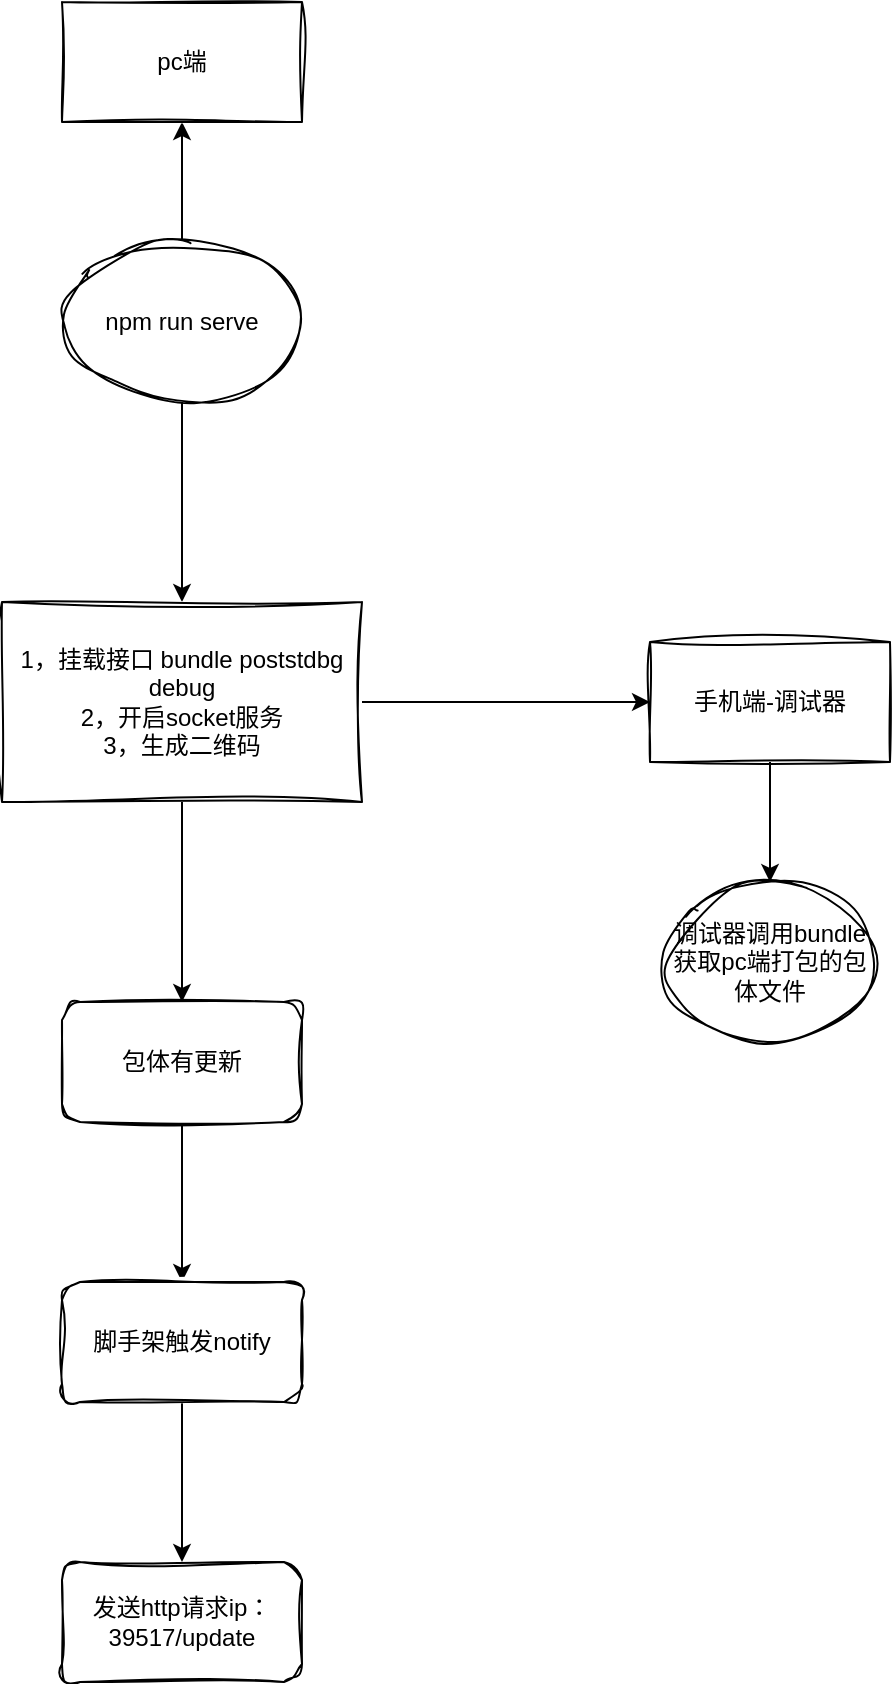 <mxfile version="21.6.3" type="github">
  <diagram name="第 1 页" id="g1MfpLvZXn7BIR15hjBB">
    <mxGraphModel dx="954" dy="647" grid="1" gridSize="10" guides="1" tooltips="1" connect="1" arrows="1" fold="1" page="1" pageScale="1" pageWidth="827" pageHeight="1169" math="0" shadow="0">
      <root>
        <mxCell id="0" />
        <mxCell id="1" parent="0" />
        <mxCell id="HOH3NiYl3CkEIhW1uyF1-2" value="" style="edgeStyle=orthogonalEdgeStyle;rounded=0;orthogonalLoop=1;jettySize=auto;html=1;" edge="1" parent="1" source="6NXTPWFflMgCVVTiuHxa-15" target="HOH3NiYl3CkEIhW1uyF1-1">
          <mxGeometry relative="1" as="geometry" />
        </mxCell>
        <mxCell id="HOH3NiYl3CkEIhW1uyF1-4" value="" style="edgeStyle=orthogonalEdgeStyle;rounded=0;orthogonalLoop=1;jettySize=auto;html=1;" edge="1" parent="1" source="6NXTPWFflMgCVVTiuHxa-15" target="HOH3NiYl3CkEIhW1uyF1-3">
          <mxGeometry relative="1" as="geometry" />
        </mxCell>
        <mxCell id="6NXTPWFflMgCVVTiuHxa-15" value="npm run serve" style="ellipse;whiteSpace=wrap;html=1;sketch=1;curveFitting=1;jiggle=2;" parent="1" vertex="1">
          <mxGeometry x="120" y="150" width="120" height="80" as="geometry" />
        </mxCell>
        <mxCell id="HOH3NiYl3CkEIhW1uyF1-10" value="" style="edgeStyle=orthogonalEdgeStyle;rounded=0;orthogonalLoop=1;jettySize=auto;html=1;" edge="1" parent="1" source="HOH3NiYl3CkEIhW1uyF1-1" target="HOH3NiYl3CkEIhW1uyF1-9">
          <mxGeometry relative="1" as="geometry" />
        </mxCell>
        <mxCell id="HOH3NiYl3CkEIhW1uyF1-1" value="1，挂载接口 bundle poststdbg debug&lt;br style=&quot;border-color: var(--border-color);&quot;&gt;2，开启socket服务&lt;br style=&quot;border-color: var(--border-color);&quot;&gt;3，生成二维码" style="whiteSpace=wrap;html=1;sketch=1;curveFitting=1;jiggle=2;" vertex="1" parent="1">
          <mxGeometry x="90" y="330" width="180" height="100" as="geometry" />
        </mxCell>
        <mxCell id="HOH3NiYl3CkEIhW1uyF1-3" value="pc端" style="whiteSpace=wrap;html=1;sketch=1;curveFitting=1;jiggle=2;" vertex="1" parent="1">
          <mxGeometry x="120" y="30" width="120" height="60" as="geometry" />
        </mxCell>
        <mxCell id="HOH3NiYl3CkEIhW1uyF1-7" value="" style="edgeStyle=orthogonalEdgeStyle;rounded=0;orthogonalLoop=1;jettySize=auto;html=1;" edge="1" parent="1" source="HOH3NiYl3CkEIhW1uyF1-5" target="HOH3NiYl3CkEIhW1uyF1-6">
          <mxGeometry relative="1" as="geometry" />
        </mxCell>
        <mxCell id="HOH3NiYl3CkEIhW1uyF1-5" value="手机端-调试器" style="whiteSpace=wrap;html=1;sketch=1;curveFitting=1;jiggle=2;" vertex="1" parent="1">
          <mxGeometry x="414" y="350" width="120" height="60" as="geometry" />
        </mxCell>
        <mxCell id="HOH3NiYl3CkEIhW1uyF1-6" value="调试器调用bundle获取pc端打包的包体文件" style="ellipse;whiteSpace=wrap;html=1;sketch=1;curveFitting=1;jiggle=2;" vertex="1" parent="1">
          <mxGeometry x="421" y="470" width="106" height="80" as="geometry" />
        </mxCell>
        <mxCell id="HOH3NiYl3CkEIhW1uyF1-8" value="" style="endArrow=classic;html=1;rounded=0;entryX=0;entryY=0.5;entryDx=0;entryDy=0;exitX=1;exitY=0.5;exitDx=0;exitDy=0;" edge="1" parent="1" source="HOH3NiYl3CkEIhW1uyF1-1" target="HOH3NiYl3CkEIhW1uyF1-5">
          <mxGeometry width="50" height="50" relative="1" as="geometry">
            <mxPoint x="260" y="440" as="sourcePoint" />
            <mxPoint x="310" y="390" as="targetPoint" />
          </mxGeometry>
        </mxCell>
        <mxCell id="HOH3NiYl3CkEIhW1uyF1-12" value="" style="edgeStyle=orthogonalEdgeStyle;rounded=0;orthogonalLoop=1;jettySize=auto;html=1;" edge="1" parent="1" source="HOH3NiYl3CkEIhW1uyF1-9" target="HOH3NiYl3CkEIhW1uyF1-11">
          <mxGeometry relative="1" as="geometry" />
        </mxCell>
        <mxCell id="HOH3NiYl3CkEIhW1uyF1-9" value="包体有更新" style="rounded=1;whiteSpace=wrap;html=1;sketch=1;curveFitting=1;jiggle=2;" vertex="1" parent="1">
          <mxGeometry x="120" y="530" width="120" height="60" as="geometry" />
        </mxCell>
        <mxCell id="HOH3NiYl3CkEIhW1uyF1-14" value="" style="edgeStyle=orthogonalEdgeStyle;rounded=0;orthogonalLoop=1;jettySize=auto;html=1;" edge="1" parent="1" source="HOH3NiYl3CkEIhW1uyF1-11" target="HOH3NiYl3CkEIhW1uyF1-13">
          <mxGeometry relative="1" as="geometry" />
        </mxCell>
        <mxCell id="HOH3NiYl3CkEIhW1uyF1-11" value="脚手架触发notify" style="whiteSpace=wrap;html=1;rounded=1;sketch=1;curveFitting=1;jiggle=2;" vertex="1" parent="1">
          <mxGeometry x="120" y="670" width="120" height="60" as="geometry" />
        </mxCell>
        <mxCell id="HOH3NiYl3CkEIhW1uyF1-13" value="发送http请求ip：39517/update" style="rounded=1;whiteSpace=wrap;html=1;sketch=1;curveFitting=1;jiggle=2;" vertex="1" parent="1">
          <mxGeometry x="120" y="810" width="120" height="60" as="geometry" />
        </mxCell>
      </root>
    </mxGraphModel>
  </diagram>
</mxfile>
